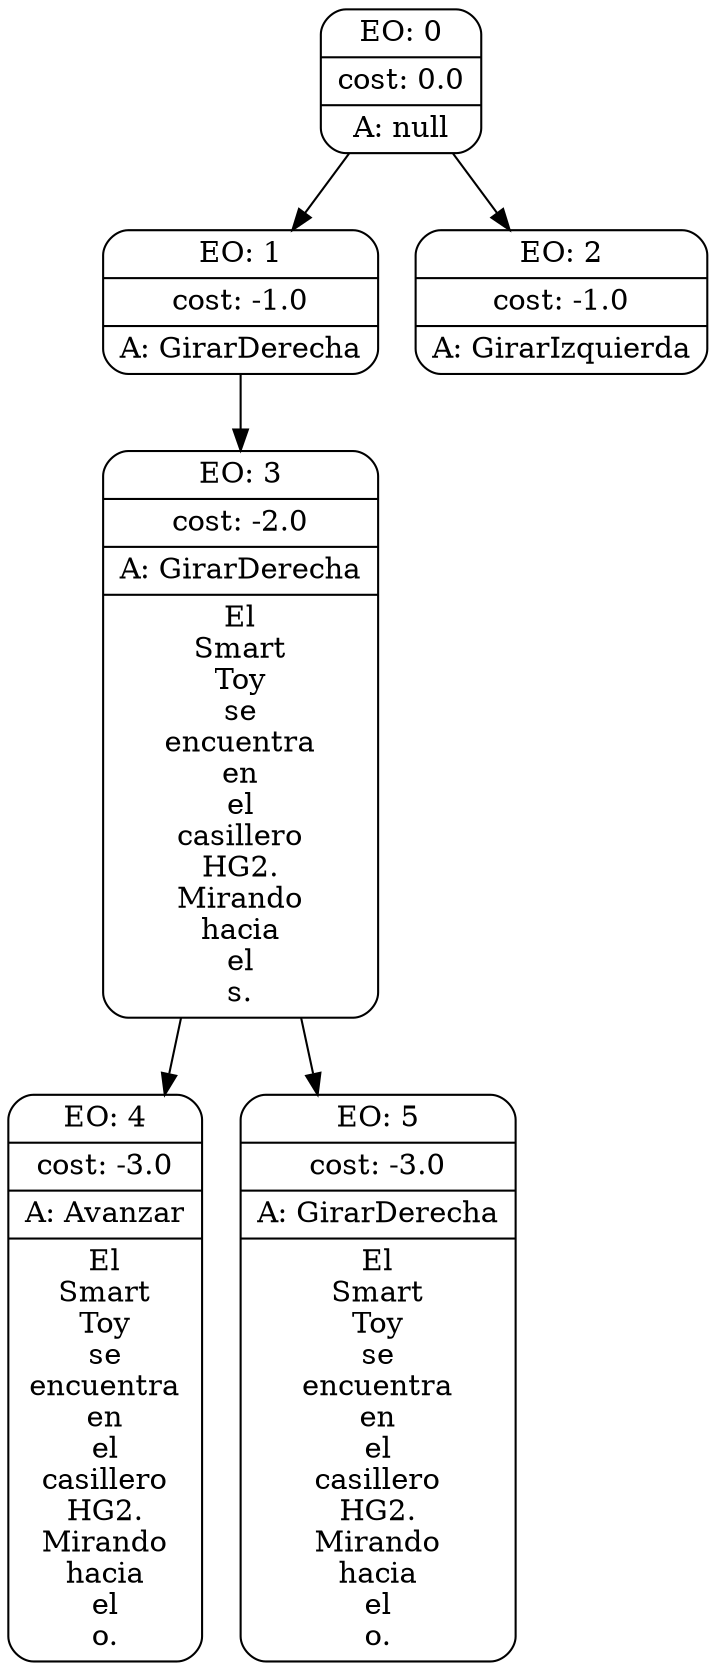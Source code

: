 digraph g {
node [shape = Mrecord];
nodo0[label="{EO: 0|cost: 0.0|A: null}"]
nodo1[label="{EO: 1|cost: -1.0|A: GirarDerecha}"]
nodo3[label="{EO: 3|cost: -2.0|A: GirarDerecha|El\nSmart\nToy\nse\nencuentra\nen\nel\ncasillero\nHG2.\nMirando\nhacia\nel\ns.
}"]
nodo4[label="{EO: 4|cost: -3.0|A: Avanzar|El\nSmart\nToy\nse\nencuentra\nen\nel\ncasillero\nHG2.\nMirando\nhacia\nel\no.
}"]

nodo3 -> nodo4;
nodo5[label="{EO: 5|cost: -3.0|A: GirarDerecha|El\nSmart\nToy\nse\nencuentra\nen\nel\ncasillero\nHG2.\nMirando\nhacia\nel\no.
}"]

nodo3 -> nodo5;

nodo1 -> nodo3;

nodo0 -> nodo1;
nodo2[label="{EO: 2|cost: -1.0|A: GirarIzquierda}"]

nodo0 -> nodo2;


}